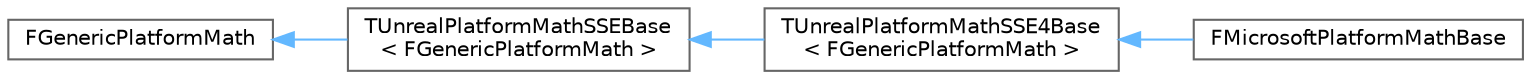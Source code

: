 digraph "Graphical Class Hierarchy"
{
 // INTERACTIVE_SVG=YES
 // LATEX_PDF_SIZE
  bgcolor="transparent";
  edge [fontname=Helvetica,fontsize=10,labelfontname=Helvetica,labelfontsize=10];
  node [fontname=Helvetica,fontsize=10,shape=box,height=0.2,width=0.4];
  rankdir="LR";
  Node0 [id="Node000000",label="FGenericPlatformMath",height=0.2,width=0.4,color="grey40", fillcolor="white", style="filled",URL="$dd/d7b/structFGenericPlatformMath.html",tooltip="Generic implementation for most platforms."];
  Node0 -> Node1 [id="edge3934_Node000000_Node000001",dir="back",color="steelblue1",style="solid",tooltip=" "];
  Node1 [id="Node000001",label="TUnrealPlatformMathSSEBase\l\< FGenericPlatformMath \>",height=0.2,width=0.4,color="grey40", fillcolor="white", style="filled",URL="$df/dec/structTUnrealPlatformMathSSEBase.html",tooltip=" "];
  Node1 -> Node2 [id="edge3935_Node000001_Node000002",dir="back",color="steelblue1",style="solid",tooltip=" "];
  Node2 [id="Node000002",label="TUnrealPlatformMathSSE4Base\l\< FGenericPlatformMath \>",height=0.2,width=0.4,color="grey40", fillcolor="white", style="filled",URL="$de/dcc/structTUnrealPlatformMathSSE4Base.html",tooltip=" "];
  Node2 -> Node3 [id="edge3936_Node000002_Node000003",dir="back",color="steelblue1",style="solid",tooltip=" "];
  Node3 [id="Node000003",label="FMicrosoftPlatformMathBase",height=0.2,width=0.4,color="grey40", fillcolor="white", style="filled",URL="$d5/d61/structFMicrosoftPlatformMathBase.html",tooltip="Microsoft base implementation of the Math OS functions."];
}
